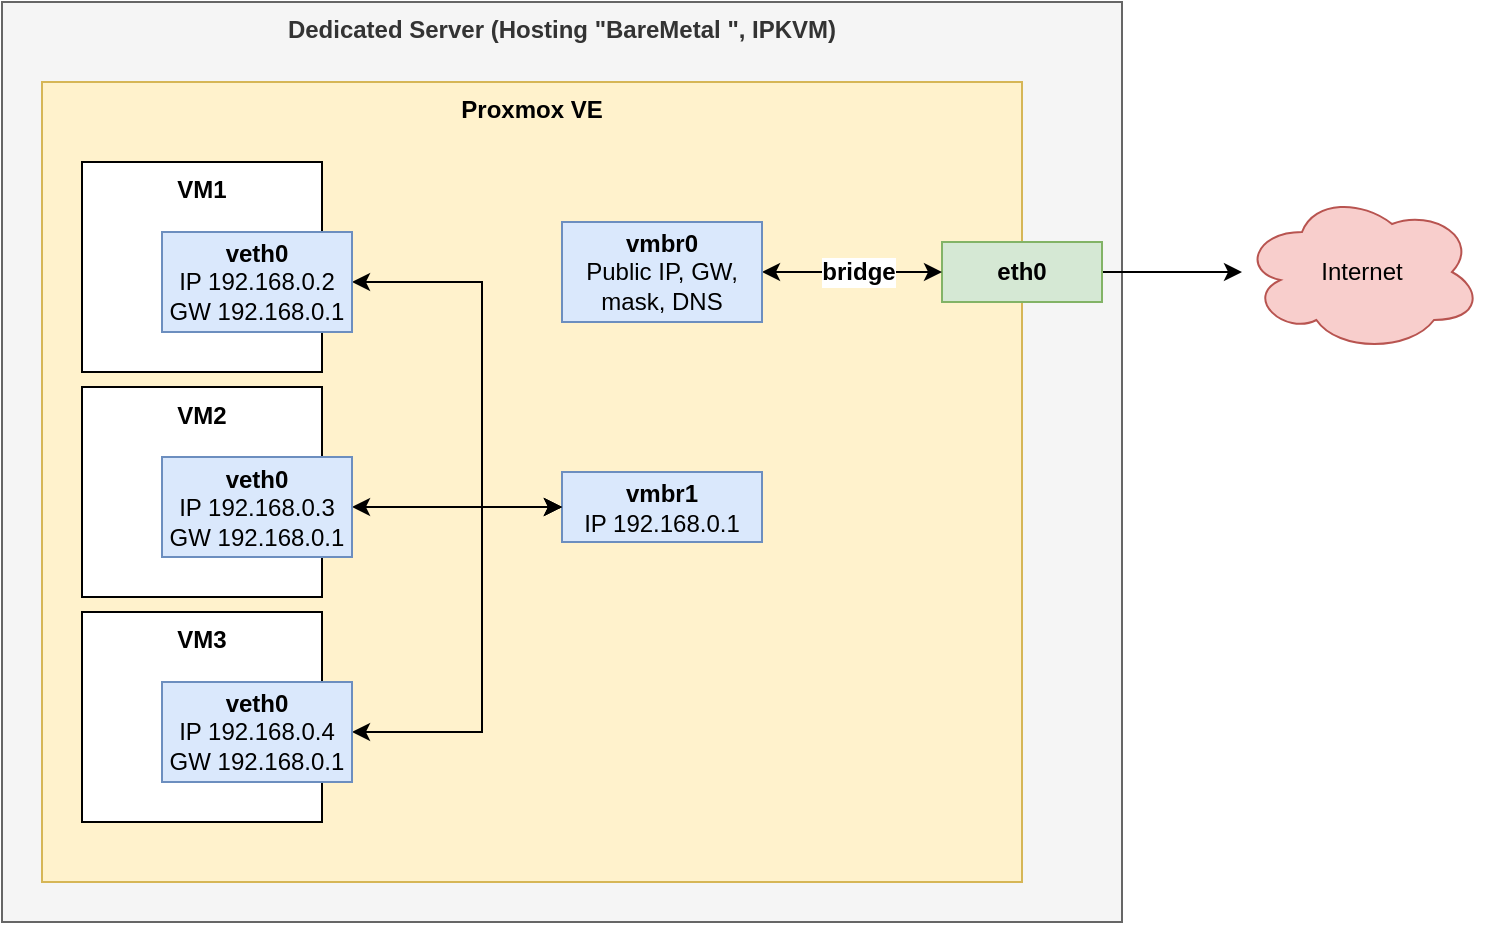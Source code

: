 <mxfile version="13.9.9" type="device"><diagram id="mP8KbhD7mzqmWS_713At" name="Страница 1"><mxGraphModel dx="1242" dy="757" grid="1" gridSize="10" guides="1" tooltips="1" connect="1" arrows="1" fold="1" page="1" pageScale="1" pageWidth="827" pageHeight="1169" math="0" shadow="0"><root><mxCell id="0"/><mxCell id="1" parent="0"/><mxCell id="YIG7pr1arZN-mVB7JpC3-1" value="Dedicated Server (Hosting &quot;BareMetal &quot;, IPKVM)" style="rounded=0;whiteSpace=wrap;html=1;verticalAlign=top;fontStyle=1;labelBackgroundColor=none;fillColor=#f5f5f5;strokeColor=#666666;fontColor=#333333;" vertex="1" parent="1"><mxGeometry x="40" y="40" width="560" height="460" as="geometry"/></mxCell><mxCell id="YIG7pr1arZN-mVB7JpC3-4" style="edgeStyle=orthogonalEdgeStyle;rounded=0;orthogonalLoop=1;jettySize=auto;html=1;" edge="1" parent="1" source="YIG7pr1arZN-mVB7JpC3-2" target="YIG7pr1arZN-mVB7JpC3-5"><mxGeometry relative="1" as="geometry"><mxPoint x="700" y="190" as="targetPoint"/></mxGeometry></mxCell><mxCell id="YIG7pr1arZN-mVB7JpC3-5" value="Internet" style="ellipse;shape=cloud;whiteSpace=wrap;html=1;fillColor=#f8cecc;strokeColor=#b85450;" vertex="1" parent="1"><mxGeometry x="660" y="135" width="120" height="80" as="geometry"/></mxCell><mxCell id="YIG7pr1arZN-mVB7JpC3-12" value="Proxmox VE" style="rounded=0;whiteSpace=wrap;html=1;fontSize=12;verticalAlign=top;fontStyle=1;fillColor=#fff2cc;strokeColor=#d6b656;" vertex="1" parent="1"><mxGeometry x="60" y="80" width="490" height="400" as="geometry"/></mxCell><mxCell id="YIG7pr1arZN-mVB7JpC3-2" value="&lt;b style=&quot;font-size: 12px&quot;&gt;eth0&lt;/b&gt;" style="rounded=0;whiteSpace=wrap;html=1;fontSize=12;shadow=0;fillColor=#d5e8d4;strokeColor=#82b366;" vertex="1" parent="1"><mxGeometry x="510" y="160" width="80" height="30" as="geometry"/></mxCell><mxCell id="YIG7pr1arZN-mVB7JpC3-14" style="edgeStyle=orthogonalEdgeStyle;rounded=0;orthogonalLoop=1;jettySize=auto;html=1;entryX=0;entryY=0.5;entryDx=0;entryDy=0;fontSize=12;startArrow=classic;startFill=1;" edge="1" parent="1" source="YIG7pr1arZN-mVB7JpC3-13" target="YIG7pr1arZN-mVB7JpC3-2"><mxGeometry relative="1" as="geometry"/></mxCell><mxCell id="YIG7pr1arZN-mVB7JpC3-15" value="bridge" style="edgeLabel;html=1;align=center;verticalAlign=middle;resizable=0;points=[];fontSize=12;fontStyle=1;labelBackgroundColor=#ffffff;" vertex="1" connectable="0" parent="YIG7pr1arZN-mVB7JpC3-14"><mxGeometry x="0.232" y="-1" relative="1" as="geometry"><mxPoint x="-8" y="-1" as="offset"/></mxGeometry></mxCell><mxCell id="YIG7pr1arZN-mVB7JpC3-13" value="&lt;b&gt;vmbr0&lt;br&gt;&lt;/b&gt;Public IP, GW, mask, DNS" style="rounded=0;whiteSpace=wrap;html=1;shadow=0;fontSize=12;fillColor=#dae8fc;strokeColor=#6c8ebf;" vertex="1" parent="1"><mxGeometry x="320" y="150" width="100" height="50" as="geometry"/></mxCell><mxCell id="YIG7pr1arZN-mVB7JpC3-18" value="&lt;b&gt;vmbr1&lt;br&gt;&lt;/b&gt;IP 192.168.0.1&lt;b&gt;&lt;br&gt;&lt;/b&gt;" style="rounded=0;whiteSpace=wrap;html=1;shadow=0;fontSize=12;fillColor=#dae8fc;strokeColor=#6c8ebf;" vertex="1" parent="1"><mxGeometry x="320" y="275" width="100" height="35" as="geometry"/></mxCell><mxCell id="YIG7pr1arZN-mVB7JpC3-20" value="VM1" style="rounded=0;whiteSpace=wrap;html=1;shadow=0;fontSize=12;fontStyle=1;verticalAlign=top;" vertex="1" parent="1"><mxGeometry x="80" y="120" width="120" height="105" as="geometry"/></mxCell><mxCell id="YIG7pr1arZN-mVB7JpC3-23" style="edgeStyle=orthogonalEdgeStyle;rounded=0;orthogonalLoop=1;jettySize=auto;html=1;entryX=0;entryY=0.5;entryDx=0;entryDy=0;startArrow=classic;startFill=1;fontSize=12;" edge="1" parent="1" source="YIG7pr1arZN-mVB7JpC3-22" target="YIG7pr1arZN-mVB7JpC3-18"><mxGeometry relative="1" as="geometry"><Array as="points"><mxPoint x="280" y="180"/><mxPoint x="280" y="293"/></Array></mxGeometry></mxCell><mxCell id="YIG7pr1arZN-mVB7JpC3-22" value="&lt;b style=&quot;font-size: 12px&quot;&gt;veth0&lt;br&gt;&lt;/b&gt;IP 192.168.0.2&lt;br&gt;GW 192.168.0.1&lt;b style=&quot;font-size: 12px&quot;&gt;&lt;br&gt;&lt;/b&gt;" style="rounded=0;whiteSpace=wrap;html=1;fontSize=12;shadow=0;fillColor=#dae8fc;strokeColor=#6c8ebf;" vertex="1" parent="1"><mxGeometry x="120" y="155" width="95" height="50" as="geometry"/></mxCell><mxCell id="YIG7pr1arZN-mVB7JpC3-26" value="VM2" style="rounded=0;whiteSpace=wrap;html=1;shadow=0;fontSize=12;fontStyle=1;verticalAlign=top;" vertex="1" parent="1"><mxGeometry x="80" y="232.5" width="120" height="105" as="geometry"/></mxCell><mxCell id="YIG7pr1arZN-mVB7JpC3-28" style="edgeStyle=orthogonalEdgeStyle;rounded=0;orthogonalLoop=1;jettySize=auto;html=1;exitX=1;exitY=0.5;exitDx=0;exitDy=0;entryX=0;entryY=0.5;entryDx=0;entryDy=0;startArrow=classic;startFill=1;fontSize=12;" edge="1" parent="1" source="YIG7pr1arZN-mVB7JpC3-27" target="YIG7pr1arZN-mVB7JpC3-18"><mxGeometry relative="1" as="geometry"/></mxCell><mxCell id="YIG7pr1arZN-mVB7JpC3-27" value="&lt;b style=&quot;font-size: 12px&quot;&gt;veth0&lt;br&gt;&lt;/b&gt;IP 192.168.0.3&lt;br&gt;GW 192.168.0.1&lt;b style=&quot;font-size: 12px&quot;&gt;&lt;br&gt;&lt;/b&gt;" style="rounded=0;whiteSpace=wrap;html=1;fontSize=12;shadow=0;fillColor=#dae8fc;strokeColor=#6c8ebf;" vertex="1" parent="1"><mxGeometry x="120" y="267.5" width="95" height="50" as="geometry"/></mxCell><mxCell id="YIG7pr1arZN-mVB7JpC3-29" value="VM3" style="rounded=0;whiteSpace=wrap;html=1;shadow=0;fontSize=12;fontStyle=1;verticalAlign=top;" vertex="1" parent="1"><mxGeometry x="80" y="345" width="120" height="105" as="geometry"/></mxCell><mxCell id="YIG7pr1arZN-mVB7JpC3-31" style="edgeStyle=orthogonalEdgeStyle;rounded=0;orthogonalLoop=1;jettySize=auto;html=1;exitX=1;exitY=0.5;exitDx=0;exitDy=0;entryX=0;entryY=0.5;entryDx=0;entryDy=0;startArrow=classic;startFill=1;fontSize=12;" edge="1" parent="1" source="YIG7pr1arZN-mVB7JpC3-30" target="YIG7pr1arZN-mVB7JpC3-18"><mxGeometry relative="1" as="geometry"><Array as="points"><mxPoint x="280" y="405"/><mxPoint x="280" y="293"/></Array></mxGeometry></mxCell><mxCell id="YIG7pr1arZN-mVB7JpC3-30" value="&lt;b style=&quot;font-size: 12px&quot;&gt;veth0&lt;br&gt;&lt;/b&gt;IP 192.168.0.4&lt;br&gt;GW 192.168.0.1&lt;b style=&quot;font-size: 12px&quot;&gt;&lt;br&gt;&lt;/b&gt;" style="rounded=0;whiteSpace=wrap;html=1;fontSize=12;shadow=0;fillColor=#dae8fc;strokeColor=#6c8ebf;" vertex="1" parent="1"><mxGeometry x="120" y="380" width="95" height="50" as="geometry"/></mxCell></root></mxGraphModel></diagram></mxfile>